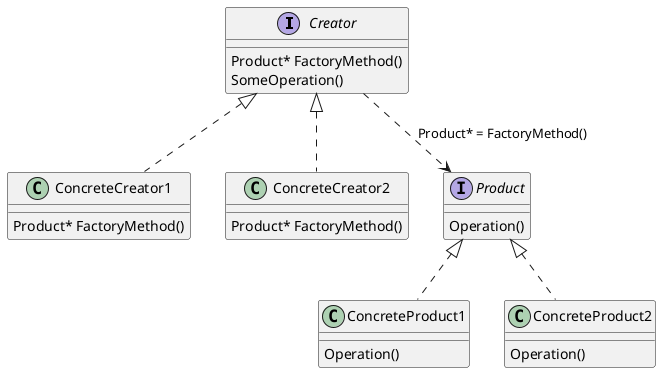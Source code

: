 @startuml

Creator <|.. ConcreteCreator1
Creator <|.. ConcreteCreator2

Product <|.. ConcreteProduct1
Product <|.. ConcreteProduct2

Creator ..> Product : Product* = FactoryMethod()

interface Product{
    Operation()
}
class ConcreteProduct1{
   Operation()
}

class ConcreteProduct2{
   Operation()
}

interface Creator {
    Product* FactoryMethod()
    SomeOperation()
}

class ConcreteCreator1 {
    Product* FactoryMethod()
}

class ConcreteCreator2 {
    Product* FactoryMethod()
}


@enduml